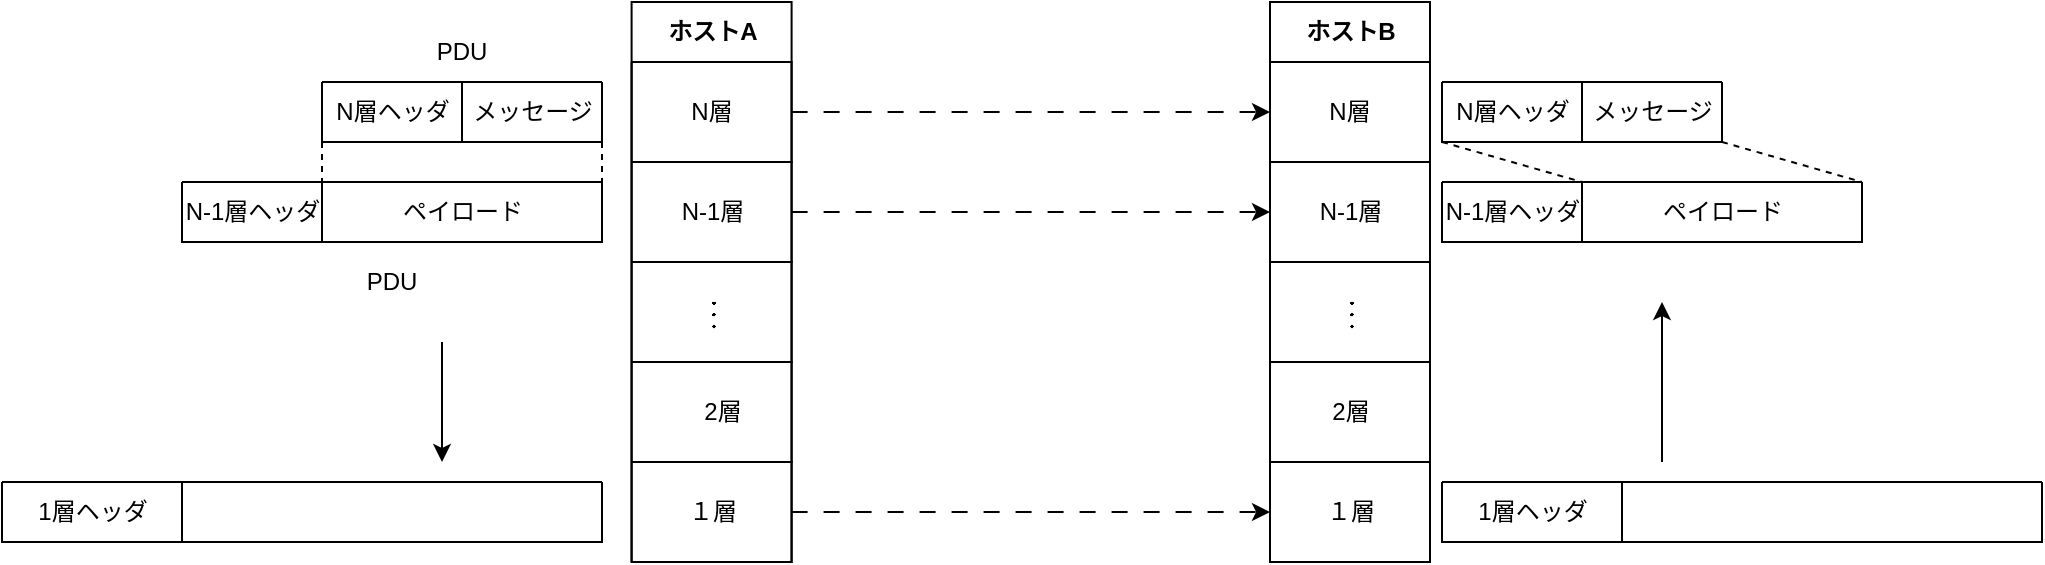 <mxfile>
    <diagram id="7A7O9I5wVuzyBSR08kRe" name="ページ1">
        <mxGraphModel dx="2149" dy="1015" grid="1" gridSize="10" guides="1" tooltips="1" connect="1" arrows="1" fold="1" page="1" pageScale="1" pageWidth="827" pageHeight="1169" math="1" shadow="0">
            <root>
                <mxCell id="0"/>
                <mxCell id="1" parent="0"/>
                <mxCell id="16" value="ホストA" style="swimlane;childLayout=stackLayout;resizeParent=1;resizeParentMax=0;horizontal=1;startSize=30;horizontalStack=0;html=1;" parent="1" vertex="1">
                    <mxGeometry x="154.8" y="70" width="80" height="280" as="geometry"/>
                </mxCell>
                <mxCell id="20" value="" style="swimlane;startSize=0;horizontal=0;html=1;" parent="16" vertex="1">
                    <mxGeometry y="30" width="80" height="50" as="geometry">
                        <mxRectangle y="140" width="480" height="30" as="alternateBounds"/>
                    </mxGeometry>
                </mxCell>
                <mxCell id="24" value="N層" style="text;html=1;align=center;verticalAlign=middle;whiteSpace=wrap;rounded=0;" parent="20" vertex="1">
                    <mxGeometry x="10" y="10" width="60" height="30" as="geometry"/>
                </mxCell>
                <mxCell id="17" value="" style="swimlane;startSize=0;horizontal=0;html=1;" parent="16" vertex="1">
                    <mxGeometry y="80" width="80" height="50" as="geometry"/>
                </mxCell>
                <mxCell id="28" value="N-1層" style="text;html=1;align=center;verticalAlign=middle;resizable=0;points=[];autosize=1;strokeColor=none;fillColor=none;" parent="17" vertex="1">
                    <mxGeometry x="15" y="10" width="50" height="30" as="geometry"/>
                </mxCell>
                <mxCell id="18" value="" style="swimlane;startSize=0;horizontal=0;html=1;" parent="16" vertex="1">
                    <mxGeometry y="130" width="80" height="50" as="geometry">
                        <mxRectangle y="140" width="480" height="30" as="alternateBounds"/>
                    </mxGeometry>
                </mxCell>
                <mxCell id="41" value="`\vdots`" style="text;html=1;align=center;verticalAlign=middle;resizable=0;points=[];autosize=1;strokeColor=none;fillColor=none;" parent="18" vertex="1">
                    <mxGeometry x="10" y="10" width="60" height="30" as="geometry"/>
                </mxCell>
                <mxCell id="19" value="" style="swimlane;startSize=0;horizontal=0;html=1;" parent="16" vertex="1">
                    <mxGeometry y="180" width="80" height="50" as="geometry"/>
                </mxCell>
                <mxCell id="29" value="2層" style="text;html=1;align=center;verticalAlign=middle;resizable=0;points=[];autosize=1;strokeColor=none;fillColor=none;" parent="19" vertex="1">
                    <mxGeometry x="25" y="10" width="40" height="30" as="geometry"/>
                </mxCell>
                <mxCell id="22" value="" style="swimlane;startSize=0;horizontal=0;html=1;" parent="16" vertex="1">
                    <mxGeometry y="230" width="80" height="50" as="geometry">
                        <mxRectangle y="140" width="480" height="30" as="alternateBounds"/>
                    </mxGeometry>
                </mxCell>
                <mxCell id="30" value="１層" style="text;html=1;align=center;verticalAlign=middle;resizable=0;points=[];autosize=1;strokeColor=none;fillColor=none;" parent="22" vertex="1">
                    <mxGeometry x="15" y="10" width="50" height="30" as="geometry"/>
                </mxCell>
                <mxCell id="31" value="ホストB" style="swimlane;childLayout=stackLayout;resizeParent=1;resizeParentMax=0;horizontal=1;startSize=30;horizontalStack=0;html=1;" parent="1" vertex="1">
                    <mxGeometry x="474" y="70" width="80" height="280" as="geometry"/>
                </mxCell>
                <mxCell id="32" value="" style="swimlane;startSize=0;horizontal=0;html=1;" parent="31" vertex="1">
                    <mxGeometry y="30" width="80" height="50" as="geometry">
                        <mxRectangle y="140" width="480" height="30" as="alternateBounds"/>
                    </mxGeometry>
                </mxCell>
                <mxCell id="33" value="N層" style="text;html=1;align=center;verticalAlign=middle;whiteSpace=wrap;rounded=0;" parent="32" vertex="1">
                    <mxGeometry x="10" y="10" width="60" height="30" as="geometry"/>
                </mxCell>
                <mxCell id="34" value="" style="swimlane;startSize=0;horizontal=0;html=1;" parent="31" vertex="1">
                    <mxGeometry y="80" width="80" height="50" as="geometry"/>
                </mxCell>
                <mxCell id="35" value="N-1層" style="text;html=1;align=center;verticalAlign=middle;resizable=0;points=[];autosize=1;strokeColor=none;fillColor=none;" parent="34" vertex="1">
                    <mxGeometry x="15" y="10" width="50" height="30" as="geometry"/>
                </mxCell>
                <mxCell id="36" value="" style="swimlane;startSize=0;horizontal=0;html=1;" parent="31" vertex="1">
                    <mxGeometry y="130" width="80" height="50" as="geometry">
                        <mxRectangle y="140" width="480" height="30" as="alternateBounds"/>
                    </mxGeometry>
                </mxCell>
                <mxCell id="43" value="`\vdots`" style="text;html=1;align=center;verticalAlign=middle;resizable=0;points=[];autosize=1;strokeColor=none;fillColor=none;" parent="36" vertex="1">
                    <mxGeometry x="10" y="10" width="60" height="30" as="geometry"/>
                </mxCell>
                <mxCell id="37" value="" style="swimlane;startSize=0;horizontal=0;html=1;" parent="31" vertex="1">
                    <mxGeometry y="180" width="80" height="50" as="geometry"/>
                </mxCell>
                <mxCell id="38" value="2層" style="text;html=1;align=center;verticalAlign=middle;resizable=0;points=[];autosize=1;strokeColor=none;fillColor=none;" parent="37" vertex="1">
                    <mxGeometry x="20" y="10" width="40" height="30" as="geometry"/>
                </mxCell>
                <mxCell id="39" value="" style="swimlane;startSize=0;horizontal=0;html=1;" parent="31" vertex="1">
                    <mxGeometry y="230" width="80" height="50" as="geometry">
                        <mxRectangle y="140" width="480" height="30" as="alternateBounds"/>
                    </mxGeometry>
                </mxCell>
                <mxCell id="40" value="１層" style="text;html=1;align=center;verticalAlign=middle;resizable=0;points=[];autosize=1;strokeColor=none;fillColor=none;" parent="39" vertex="1">
                    <mxGeometry x="15" y="10" width="50" height="30" as="geometry"/>
                </mxCell>
                <mxCell id="69" value="" style="swimlane;childLayout=stackLayout;resizeParent=1;resizeParentMax=0;startSize=0;html=1;" parent="1" vertex="1">
                    <mxGeometry y="110" width="140" height="30" as="geometry"/>
                </mxCell>
                <mxCell id="70" value="" style="swimlane;startSize=0;html=1;" parent="69" vertex="1">
                    <mxGeometry width="70" height="30" as="geometry"/>
                </mxCell>
                <mxCell id="71" value="N層ヘッダ" style="text;html=1;align=center;verticalAlign=middle;resizable=0;points=[];autosize=1;strokeColor=none;fillColor=none;" parent="70" vertex="1">
                    <mxGeometry x="-5" width="80" height="30" as="geometry"/>
                </mxCell>
                <mxCell id="72" value="" style="swimlane;startSize=0;html=1;" parent="69" vertex="1">
                    <mxGeometry x="70" width="70" height="30" as="geometry"/>
                </mxCell>
                <mxCell id="73" value="メッセージ" style="text;html=1;align=center;verticalAlign=middle;resizable=0;points=[];autosize=1;strokeColor=none;fillColor=none;" parent="72" vertex="1">
                    <mxGeometry x="-5" width="80" height="30" as="geometry"/>
                </mxCell>
                <mxCell id="128" value="PDU" style="text;html=1;strokeColor=none;fillColor=none;align=center;verticalAlign=middle;whiteSpace=wrap;rounded=0;" vertex="1" parent="72">
                    <mxGeometry x="-30" y="-30" width="60" height="30" as="geometry"/>
                </mxCell>
                <mxCell id="74" value="" style="swimlane;childLayout=stackLayout;resizeParent=1;resizeParentMax=0;startSize=0;html=1;" parent="1" vertex="1">
                    <mxGeometry x="-70" y="160" width="210" height="30" as="geometry"/>
                </mxCell>
                <mxCell id="75" value="" style="swimlane;startSize=0;html=1;" parent="74" vertex="1">
                    <mxGeometry width="70" height="30" as="geometry"/>
                </mxCell>
                <mxCell id="76" value="N-1層ヘッダ" style="text;html=1;align=center;verticalAlign=middle;resizable=0;points=[];autosize=1;strokeColor=none;fillColor=none;" parent="75" vertex="1">
                    <mxGeometry x="-10" width="90" height="30" as="geometry"/>
                </mxCell>
                <mxCell id="77" value="" style="swimlane;startSize=0;html=1;" parent="74" vertex="1">
                    <mxGeometry x="70" width="140" height="30" as="geometry"/>
                </mxCell>
                <mxCell id="78" value="ペイロード" style="text;html=1;align=center;verticalAlign=middle;resizable=0;points=[];autosize=1;strokeColor=none;fillColor=none;" parent="77" vertex="1">
                    <mxGeometry x="30" width="80" height="30" as="geometry"/>
                </mxCell>
                <mxCell id="79" style="edgeStyle=none;html=1;exitX=0;exitY=1;exitDx=0;exitDy=0;entryX=0;entryY=0;entryDx=0;entryDy=0;dashed=1;endArrow=none;endFill=0;" parent="1" source="70" target="77" edge="1">
                    <mxGeometry relative="1" as="geometry"/>
                </mxCell>
                <mxCell id="80" style="edgeStyle=none;html=1;exitX=1;exitY=1;exitDx=0;exitDy=0;entryX=1;entryY=0;entryDx=0;entryDy=0;endArrow=none;endFill=0;dashed=1;" parent="1" source="72" target="77" edge="1">
                    <mxGeometry relative="1" as="geometry"/>
                </mxCell>
                <mxCell id="81" value="" style="swimlane;childLayout=stackLayout;resizeParent=1;resizeParentMax=0;startSize=0;html=1;" parent="1" vertex="1">
                    <mxGeometry x="-70" y="310" width="210" height="30" as="geometry"/>
                </mxCell>
                <mxCell id="84" value="" style="swimlane;startSize=0;html=1;" parent="81" vertex="1">
                    <mxGeometry width="210" height="30" as="geometry"/>
                </mxCell>
                <mxCell id="82" value="" style="swimlane;startSize=0;html=1;" parent="1" vertex="1">
                    <mxGeometry x="-160" y="310" width="90" height="30" as="geometry"/>
                </mxCell>
                <mxCell id="83" value="1層ヘッダ" style="text;html=1;align=center;verticalAlign=middle;resizable=0;points=[];autosize=1;strokeColor=none;fillColor=none;" parent="82" vertex="1">
                    <mxGeometry x="5" width="80" height="30" as="geometry"/>
                </mxCell>
                <mxCell id="87" value="" style="swimlane;childLayout=stackLayout;resizeParent=1;resizeParentMax=0;startSize=0;html=1;" parent="1" vertex="1">
                    <mxGeometry x="560" y="110" width="140" height="30" as="geometry"/>
                </mxCell>
                <mxCell id="88" value="" style="swimlane;startSize=0;html=1;" parent="87" vertex="1">
                    <mxGeometry width="70" height="30" as="geometry"/>
                </mxCell>
                <mxCell id="89" value="N層ヘッダ" style="text;html=1;align=center;verticalAlign=middle;resizable=0;points=[];autosize=1;strokeColor=none;fillColor=none;" parent="88" vertex="1">
                    <mxGeometry x="-5" width="80" height="30" as="geometry"/>
                </mxCell>
                <mxCell id="90" value="" style="swimlane;startSize=0;html=1;" parent="87" vertex="1">
                    <mxGeometry x="70" width="70" height="30" as="geometry"/>
                </mxCell>
                <mxCell id="91" value="メッセージ" style="text;html=1;align=center;verticalAlign=middle;resizable=0;points=[];autosize=1;strokeColor=none;fillColor=none;" parent="90" vertex="1">
                    <mxGeometry x="-5" width="80" height="30" as="geometry"/>
                </mxCell>
                <mxCell id="92" value="" style="swimlane;childLayout=stackLayout;resizeParent=1;resizeParentMax=0;startSize=0;html=1;" parent="1" vertex="1">
                    <mxGeometry x="560" y="160" width="210" height="30" as="geometry"/>
                </mxCell>
                <mxCell id="93" value="" style="swimlane;startSize=0;html=1;" parent="92" vertex="1">
                    <mxGeometry width="70" height="30" as="geometry"/>
                </mxCell>
                <mxCell id="94" value="N-1層ヘッダ" style="text;html=1;align=center;verticalAlign=middle;resizable=0;points=[];autosize=1;strokeColor=none;fillColor=none;" parent="93" vertex="1">
                    <mxGeometry x="-10" width="90" height="30" as="geometry"/>
                </mxCell>
                <mxCell id="95" value="" style="swimlane;startSize=0;html=1;" parent="92" vertex="1">
                    <mxGeometry x="70" width="140" height="30" as="geometry"/>
                </mxCell>
                <mxCell id="96" value="ペイロード" style="text;html=1;align=center;verticalAlign=middle;resizable=0;points=[];autosize=1;strokeColor=none;fillColor=none;" parent="95" vertex="1">
                    <mxGeometry x="30" width="80" height="30" as="geometry"/>
                </mxCell>
                <mxCell id="97" style="edgeStyle=none;html=1;exitX=0;exitY=1;exitDx=0;exitDy=0;entryX=0;entryY=0;entryDx=0;entryDy=0;dashed=1;endArrow=none;endFill=0;" parent="1" source="88" target="95" edge="1">
                    <mxGeometry relative="1" as="geometry"/>
                </mxCell>
                <mxCell id="98" style="edgeStyle=none;html=1;exitX=1;exitY=1;exitDx=0;exitDy=0;entryX=1;entryY=0;entryDx=0;entryDy=0;endArrow=none;endFill=0;dashed=1;" parent="1" source="90" target="95" edge="1">
                    <mxGeometry relative="1" as="geometry"/>
                </mxCell>
                <mxCell id="99" value="" style="swimlane;childLayout=stackLayout;resizeParent=1;resizeParentMax=0;startSize=0;html=1;" parent="1" vertex="1">
                    <mxGeometry x="650" y="310" width="210" height="30" as="geometry"/>
                </mxCell>
                <mxCell id="100" value="" style="swimlane;startSize=0;html=1;" parent="99" vertex="1">
                    <mxGeometry width="210" height="30" as="geometry"/>
                </mxCell>
                <mxCell id="101" value="" style="swimlane;startSize=0;html=1;" parent="1" vertex="1">
                    <mxGeometry x="560" y="310" width="90" height="30" as="geometry"/>
                </mxCell>
                <mxCell id="102" value="1層ヘッダ" style="text;html=1;align=center;verticalAlign=middle;resizable=0;points=[];autosize=1;strokeColor=none;fillColor=none;" parent="101" vertex="1">
                    <mxGeometry x="5" width="80" height="30" as="geometry"/>
                </mxCell>
                <mxCell id="104" style="edgeStyle=none;html=1;exitX=1;exitY=0.5;exitDx=0;exitDy=0;entryX=0;entryY=0.5;entryDx=0;entryDy=0;dashed=1;dashPattern=8 8;" edge="1" parent="1" source="20" target="32">
                    <mxGeometry relative="1" as="geometry"/>
                </mxCell>
                <mxCell id="105" style="edgeStyle=none;html=1;exitX=1;exitY=0.5;exitDx=0;exitDy=0;entryX=0;entryY=0.5;entryDx=0;entryDy=0;dashed=1;dashPattern=8 8;" edge="1" parent="1" source="17" target="34">
                    <mxGeometry relative="1" as="geometry"/>
                </mxCell>
                <mxCell id="107" style="edgeStyle=none;html=1;exitX=1;exitY=0.5;exitDx=0;exitDy=0;entryX=0;entryY=0.5;entryDx=0;entryDy=0;dashed=1;dashPattern=8 8;" edge="1" parent="1" source="22" target="39">
                    <mxGeometry relative="1" as="geometry"/>
                </mxCell>
                <mxCell id="109" value="" style="endArrow=classic;html=1;" edge="1" parent="1">
                    <mxGeometry width="50" height="50" relative="1" as="geometry">
                        <mxPoint x="670" y="300" as="sourcePoint"/>
                        <mxPoint x="670" y="220" as="targetPoint"/>
                    </mxGeometry>
                </mxCell>
                <mxCell id="127" value="" style="endArrow=classic;html=1;" edge="1" parent="1">
                    <mxGeometry width="50" height="50" relative="1" as="geometry">
                        <mxPoint x="60" y="240" as="sourcePoint"/>
                        <mxPoint x="60" y="300" as="targetPoint"/>
                    </mxGeometry>
                </mxCell>
                <mxCell id="129" value="PDU" style="text;html=1;strokeColor=none;fillColor=none;align=center;verticalAlign=middle;whiteSpace=wrap;rounded=0;" vertex="1" parent="1">
                    <mxGeometry x="5" y="195" width="60" height="30" as="geometry"/>
                </mxCell>
            </root>
        </mxGraphModel>
    </diagram>
</mxfile>
